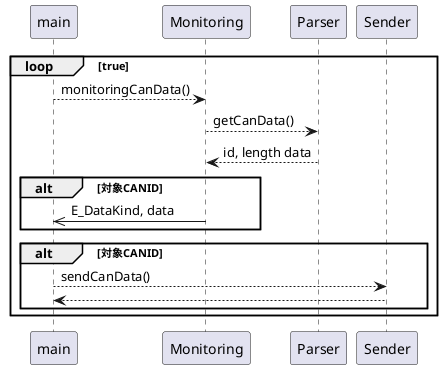 @startuml


loop true
    main --> Monitoring: monitoringCanData()
        Monitoring-->Parser: getCanData()
        Parser-->Monitoring: id, length data
        alt 対象CANID
        Monitoring ->> main: E_DataKind, data
        end

    alt 対象CANID
        main-->Sender: sendCanData()
        Sender-->main: 
    end
end

@enduml